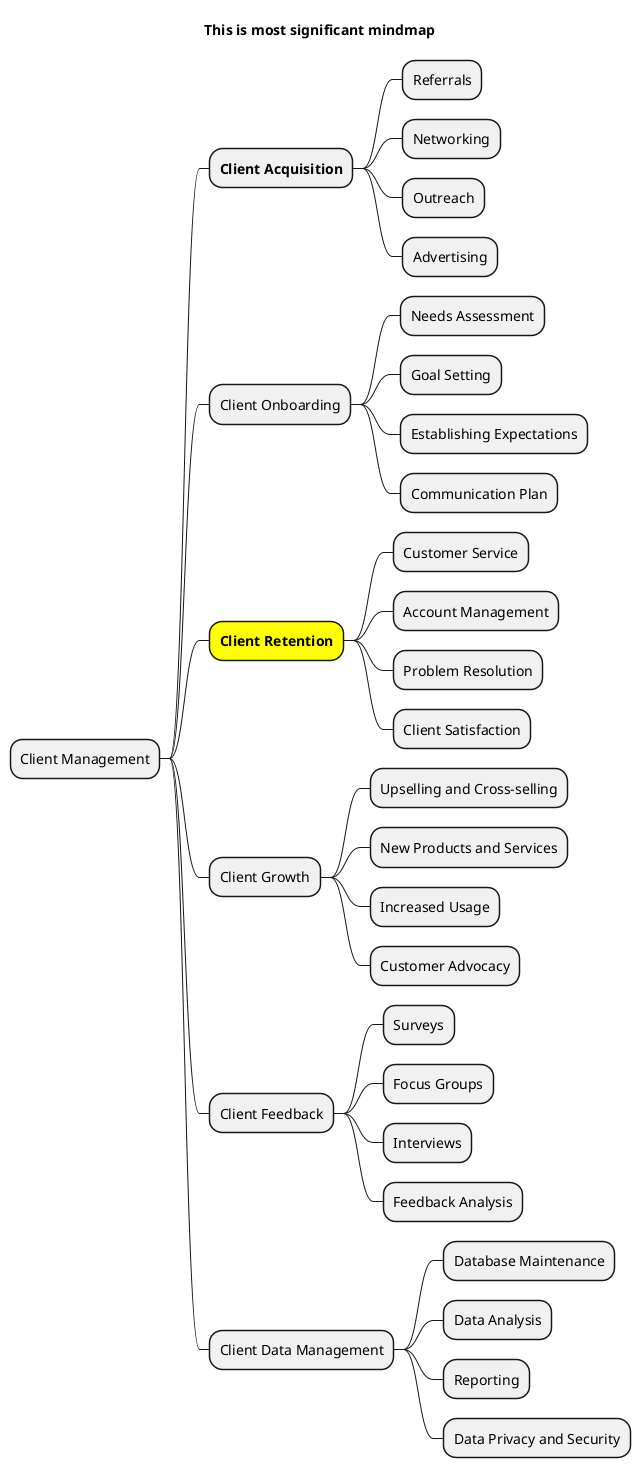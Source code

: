 @startmindmap
title This is most significant mindmap
* Client Management
** **Client Acquisition**
*** Referrals
*** Networking
*** Outreach
*** Advertising
** Client Onboarding
*** Needs Assessment
*** Goal Setting
*** Establishing Expectations
*** Communication Plan
**[#yellow] **Client Retention**
*** Customer Service
*** Account Management
*** Problem Resolution
*** Client Satisfaction
** Client Growth
*** Upselling and Cross-selling
*** New Products and Services
*** Increased Usage
*** Customer Advocacy
** Client Feedback
*** Surveys
*** Focus Groups
*** Interviews
*** Feedback Analysis
** Client Data Management
*** Database Maintenance
*** Data Analysis
*** Reporting
*** Data Privacy and Security
@endmindmap
